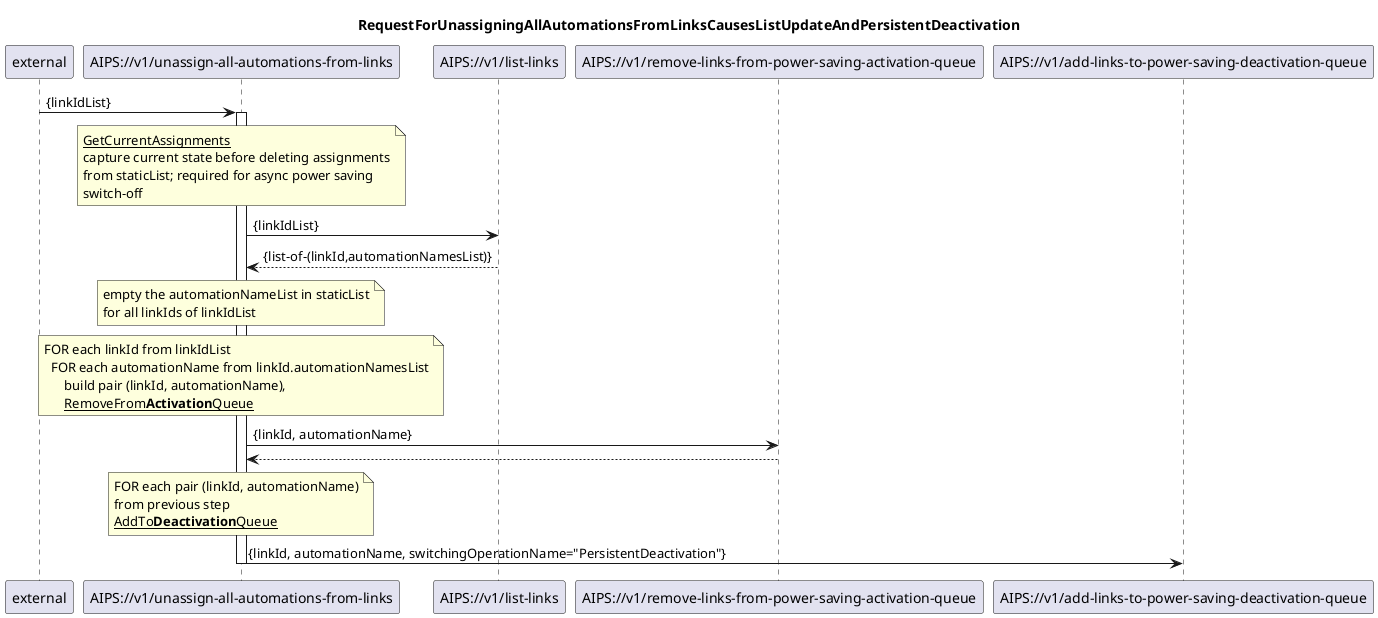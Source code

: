 @startuml 104_unassignAllAutomationsFromLinks
skinparam responseMessageBelowArrow true

title
RequestForUnassigningAllAutomationsFromLinksCausesListUpdateAndPersistentDeactivation
end title

participant "external" as requestor
participant "AIPS://v1/unassign-all-automations-from-links" as unassignAutomation
participant "AIPS://v1/list-links" as listLinks
participant "AIPS://v1/remove-links-from-power-saving-activation-queue" as stopSimpleActivation
participant "AIPS://v1/add-links-to-power-saving-deactivation-queue" as startPersistentDeactivation

requestor -> unassignAutomation: {linkIdList}
activate unassignAutomation

'get current assignments from staticList
note over unassignAutomation
  <u>GetCurrentAssignments</u>
  capture current state before deleting assignments
  from staticList; required for async power saving
  switch-off
end note
unassignAutomation -> listLinks: {linkIdList}
listLinks --> unassignAutomation: {list-of-(linkId,automationNamesList)}

'update staticList by deleting automationNames
note over unassignAutomation
  empty the automationNameList in staticList
  for all linkIds of linkIdList
end note

'stop ongoing/planned power saving
note over unassignAutomation
  FOR each linkId from linkIdList
    FOR each automationName from linkId.automationNamesList
        build pair (linkId, automationName),
        <u>RemoveFrom<b>Activation</b>Queue</u>
end note
unassignAutomation -> stopSimpleActivation: {linkId, automationName}
stopSimpleActivation --> unassignAutomation

'initiate persistentDeactivation to turn power saving off
note over unassignAutomation
  FOR each pair (linkId, automationName)
  from previous step
  <u>AddTo<b>Deactivation</b>Queue</u>
end note
unassignAutomation -> startPersistentDeactivation: {linkId, automationName, switchingOperationName="PersistentDeactivation"}


deactivate unassignAutomation

@enduml